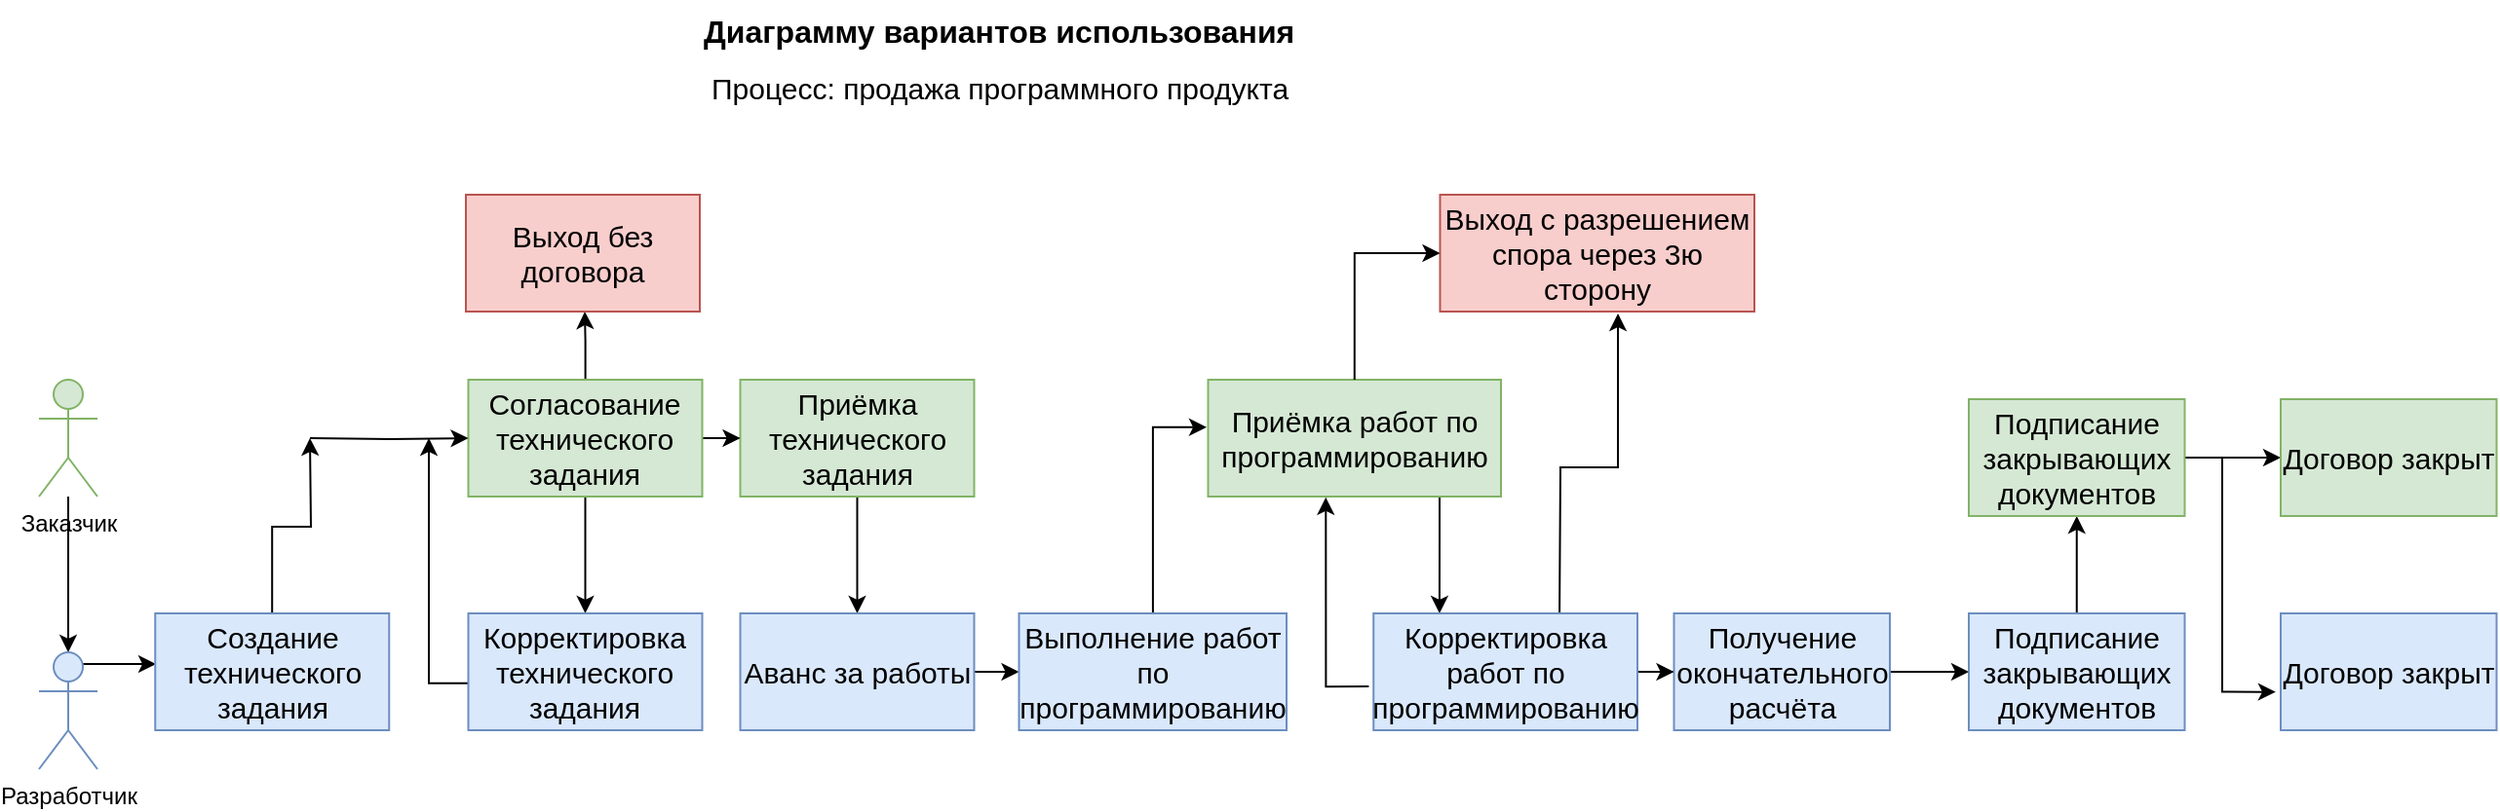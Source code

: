 <mxfile version="15.4.1" type="device"><diagram id="yPxyJZ8AM_hMuL3Unpa9" name="complex gitflow"><mxGraphModel dx="1673" dy="900" grid="1" gridSize="10" guides="1" tooltips="1" connect="1" arrows="1" fold="1" page="1" pageScale="1" pageWidth="1100" pageHeight="850" math="0" shadow="0"><root><mxCell id="0"/><mxCell id="1" parent="0"/><UserObject label="Диаграмму вариантов использования" link="https://nvie.com/posts/a-successful-git-branching-model/" id="9hBKPDzoitwpIBdzFDQ7-2"><mxCell style="text;whiteSpace=wrap;html=1;fontStyle=1;fontSize=16;" parent="1" vertex="1"><mxGeometry x="389" y="30" width="427.75" height="20" as="geometry"/></mxCell></UserObject><mxCell id="9yvrEu68hSg8ux5ZB1VL-1" value="&lt;span&gt;&lt;/span&gt;&lt;span&gt;&lt;/span&gt;&lt;span&gt;&lt;font style=&quot;font-size: 15px&quot;&gt;Процесс: продажа программного продукта&lt;/font&gt;&lt;/span&gt;" style="text;whiteSpace=wrap;html=1;" vertex="1" parent="1"><mxGeometry x="392.5" y="60" width="307.75" height="30" as="geometry"/></mxCell><mxCell id="9yvrEu68hSg8ux5ZB1VL-5" value="" style="edgeStyle=orthogonalEdgeStyle;rounded=0;orthogonalLoop=1;jettySize=auto;html=1;fontSize=15;" edge="1" parent="1" source="9yvrEu68hSg8ux5ZB1VL-3" target="9yvrEu68hSg8ux5ZB1VL-4"><mxGeometry relative="1" as="geometry"/></mxCell><mxCell id="9yvrEu68hSg8ux5ZB1VL-3" value="Заказчик" style="shape=umlActor;verticalLabelPosition=bottom;verticalAlign=top;html=1;outlineConnect=0;fillColor=#d5e8d4;strokeColor=#82b366;" vertex="1" parent="1"><mxGeometry x="50" y="225" width="30" height="60" as="geometry"/></mxCell><mxCell id="9yvrEu68hSg8ux5ZB1VL-6" style="edgeStyle=orthogonalEdgeStyle;rounded=0;orthogonalLoop=1;jettySize=auto;html=1;exitX=0.25;exitY=0.1;exitDx=0;exitDy=0;exitPerimeter=0;fontSize=15;" edge="1" parent="1" source="9yvrEu68hSg8ux5ZB1VL-4"><mxGeometry relative="1" as="geometry"><mxPoint x="110" y="371" as="targetPoint"/></mxGeometry></mxCell><mxCell id="9yvrEu68hSg8ux5ZB1VL-4" value="Разработчик" style="shape=umlActor;verticalLabelPosition=bottom;verticalAlign=top;html=1;outlineConnect=0;fillColor=#dae8fc;strokeColor=#6c8ebf;" vertex="1" parent="1"><mxGeometry x="50" y="365" width="30" height="60" as="geometry"/></mxCell><mxCell id="9yvrEu68hSg8ux5ZB1VL-11" value="" style="edgeStyle=orthogonalEdgeStyle;rounded=0;orthogonalLoop=1;jettySize=auto;html=1;fontSize=15;" edge="1" parent="1" source="9yvrEu68hSg8ux5ZB1VL-7"><mxGeometry relative="1" as="geometry"><mxPoint x="189" y="255" as="targetPoint"/></mxGeometry></mxCell><mxCell id="9yvrEu68hSg8ux5ZB1VL-7" value="Создание технического задания" style="rounded=0;whiteSpace=wrap;html=1;fontSize=15;fillColor=#dae8fc;strokeColor=#6c8ebf;" vertex="1" parent="1"><mxGeometry x="109.63" y="345" width="120" height="60" as="geometry"/></mxCell><mxCell id="9yvrEu68hSg8ux5ZB1VL-14" value="" style="edgeStyle=orthogonalEdgeStyle;rounded=0;orthogonalLoop=1;jettySize=auto;html=1;fontSize=15;" edge="1" parent="1" source="9yvrEu68hSg8ux5ZB1VL-8" target="9yvrEu68hSg8ux5ZB1VL-9"><mxGeometry relative="1" as="geometry"/></mxCell><mxCell id="9yvrEu68hSg8ux5ZB1VL-15" value="" style="edgeStyle=orthogonalEdgeStyle;rounded=0;orthogonalLoop=1;jettySize=auto;html=1;fontSize=15;" edge="1" parent="1" source="9yvrEu68hSg8ux5ZB1VL-8" target="9yvrEu68hSg8ux5ZB1VL-13"><mxGeometry relative="1" as="geometry"/></mxCell><mxCell id="9yvrEu68hSg8ux5ZB1VL-39" style="edgeStyle=orthogonalEdgeStyle;rounded=0;orthogonalLoop=1;jettySize=auto;html=1;fontSize=15;" edge="1" parent="1" source="9yvrEu68hSg8ux5ZB1VL-8"><mxGeometry relative="1" as="geometry"><mxPoint x="330" y="190" as="targetPoint"/></mxGeometry></mxCell><mxCell id="9yvrEu68hSg8ux5ZB1VL-8" value="Согласование технического задания" style="rounded=0;whiteSpace=wrap;html=1;fontSize=15;fillColor=#d5e8d4;strokeColor=#82b366;" vertex="1" parent="1"><mxGeometry x="270.25" y="225" width="120" height="60" as="geometry"/></mxCell><mxCell id="9yvrEu68hSg8ux5ZB1VL-17" value="" style="edgeStyle=orthogonalEdgeStyle;rounded=0;orthogonalLoop=1;jettySize=auto;html=1;fontSize=15;exitX=0.013;exitY=0.598;exitDx=0;exitDy=0;exitPerimeter=0;" edge="1" parent="1" source="9yvrEu68hSg8ux5ZB1VL-9"><mxGeometry relative="1" as="geometry"><mxPoint x="250" y="255" as="targetPoint"/><Array as="points"><mxPoint x="250" y="381"/><mxPoint x="250" y="255"/></Array></mxGeometry></mxCell><mxCell id="9yvrEu68hSg8ux5ZB1VL-9" value="Корректировка технического задания" style="rounded=0;whiteSpace=wrap;html=1;fontSize=15;fillColor=#dae8fc;strokeColor=#6c8ebf;" vertex="1" parent="1"><mxGeometry x="270.25" y="345" width="120" height="60" as="geometry"/></mxCell><mxCell id="9yvrEu68hSg8ux5ZB1VL-12" value="" style="edgeStyle=orthogonalEdgeStyle;rounded=0;orthogonalLoop=1;jettySize=auto;html=1;fontSize=15;" edge="1" parent="1" target="9yvrEu68hSg8ux5ZB1VL-8"><mxGeometry relative="1" as="geometry"><mxPoint x="189" y="255" as="sourcePoint"/></mxGeometry></mxCell><mxCell id="9yvrEu68hSg8ux5ZB1VL-19" value="" style="edgeStyle=orthogonalEdgeStyle;rounded=0;orthogonalLoop=1;jettySize=auto;html=1;fontSize=15;" edge="1" parent="1" source="9yvrEu68hSg8ux5ZB1VL-13" target="9yvrEu68hSg8ux5ZB1VL-18"><mxGeometry relative="1" as="geometry"/></mxCell><mxCell id="9yvrEu68hSg8ux5ZB1VL-13" value="Приёмка технического задания" style="rounded=0;whiteSpace=wrap;html=1;fontSize=15;fillColor=#d5e8d4;strokeColor=#82b366;" vertex="1" parent="1"><mxGeometry x="409.75" y="225" width="120" height="60" as="geometry"/></mxCell><mxCell id="9yvrEu68hSg8ux5ZB1VL-21" value="" style="edgeStyle=orthogonalEdgeStyle;rounded=0;orthogonalLoop=1;jettySize=auto;html=1;fontSize=15;" edge="1" parent="1" source="9yvrEu68hSg8ux5ZB1VL-18" target="9yvrEu68hSg8ux5ZB1VL-20"><mxGeometry relative="1" as="geometry"/></mxCell><mxCell id="9yvrEu68hSg8ux5ZB1VL-18" value="Аванс за работы" style="rounded=0;whiteSpace=wrap;html=1;fontSize=15;fillColor=#dae8fc;strokeColor=#6c8ebf;" vertex="1" parent="1"><mxGeometry x="409.75" y="345" width="120" height="60" as="geometry"/></mxCell><mxCell id="9yvrEu68hSg8ux5ZB1VL-24" value="" style="edgeStyle=orthogonalEdgeStyle;rounded=0;orthogonalLoop=1;jettySize=auto;html=1;fontSize=15;entryX=-0.005;entryY=0.407;entryDx=0;entryDy=0;entryPerimeter=0;" edge="1" parent="1" source="9yvrEu68hSg8ux5ZB1VL-20" target="9yvrEu68hSg8ux5ZB1VL-22"><mxGeometry relative="1" as="geometry"><mxPoint x="628" y="295" as="targetPoint"/></mxGeometry></mxCell><mxCell id="9yvrEu68hSg8ux5ZB1VL-20" value="Выполнение работ по программированию" style="rounded=0;whiteSpace=wrap;html=1;fontSize=15;fillColor=#dae8fc;strokeColor=#6c8ebf;" vertex="1" parent="1"><mxGeometry x="552.75" y="345" width="137.25" height="60" as="geometry"/></mxCell><mxCell id="9yvrEu68hSg8ux5ZB1VL-25" value="" style="edgeStyle=orthogonalEdgeStyle;rounded=0;orthogonalLoop=1;jettySize=auto;html=1;fontSize=15;entryX=0.25;entryY=0;entryDx=0;entryDy=0;" edge="1" parent="1" source="9yvrEu68hSg8ux5ZB1VL-22" target="9yvrEu68hSg8ux5ZB1VL-23"><mxGeometry relative="1" as="geometry"><Array as="points"><mxPoint x="768" y="305"/></Array></mxGeometry></mxCell><mxCell id="9yvrEu68hSg8ux5ZB1VL-22" value="Приёмка&amp;nbsp;работ по программированию" style="rounded=0;whiteSpace=wrap;html=1;fontSize=15;fillColor=#d5e8d4;strokeColor=#82b366;" vertex="1" parent="1"><mxGeometry x="649.75" y="225" width="150.25" height="60" as="geometry"/></mxCell><mxCell id="9yvrEu68hSg8ux5ZB1VL-26" value="" style="edgeStyle=orthogonalEdgeStyle;rounded=0;orthogonalLoop=1;jettySize=auto;html=1;fontSize=15;entryX=0.402;entryY=1.007;entryDx=0;entryDy=0;entryPerimeter=0;exitX=-0.018;exitY=0.626;exitDx=0;exitDy=0;exitPerimeter=0;" edge="1" parent="1" source="9yvrEu68hSg8ux5ZB1VL-23" target="9yvrEu68hSg8ux5ZB1VL-22"><mxGeometry relative="1" as="geometry"><mxPoint x="700" y="295" as="targetPoint"/><Array as="points"><mxPoint x="710" y="383"/></Array></mxGeometry></mxCell><mxCell id="9yvrEu68hSg8ux5ZB1VL-28" value="" style="edgeStyle=orthogonalEdgeStyle;rounded=0;orthogonalLoop=1;jettySize=auto;html=1;fontSize=15;" edge="1" parent="1" source="9yvrEu68hSg8ux5ZB1VL-23" target="9yvrEu68hSg8ux5ZB1VL-27"><mxGeometry relative="1" as="geometry"/></mxCell><mxCell id="9yvrEu68hSg8ux5ZB1VL-42" value="" style="edgeStyle=orthogonalEdgeStyle;rounded=0;orthogonalLoop=1;jettySize=auto;html=1;fontSize=15;entryX=0.566;entryY=1.017;entryDx=0;entryDy=0;entryPerimeter=0;" edge="1" parent="1" target="9yvrEu68hSg8ux5ZB1VL-41"><mxGeometry relative="1" as="geometry"><mxPoint x="830" y="350" as="sourcePoint"/></mxGeometry></mxCell><mxCell id="9yvrEu68hSg8ux5ZB1VL-23" value="Корректировка работ по программированию" style="rounded=0;whiteSpace=wrap;html=1;fontSize=15;fillColor=#dae8fc;strokeColor=#6c8ebf;" vertex="1" parent="1"><mxGeometry x="734.63" y="345" width="135.37" height="60" as="geometry"/></mxCell><mxCell id="9yvrEu68hSg8ux5ZB1VL-32" value="" style="edgeStyle=orthogonalEdgeStyle;rounded=0;orthogonalLoop=1;jettySize=auto;html=1;fontSize=15;" edge="1" parent="1" source="9yvrEu68hSg8ux5ZB1VL-27" target="9yvrEu68hSg8ux5ZB1VL-31"><mxGeometry relative="1" as="geometry"/></mxCell><mxCell id="9yvrEu68hSg8ux5ZB1VL-27" value="Получение окончательного расчёта" style="rounded=0;whiteSpace=wrap;html=1;fontSize=15;fillColor=#dae8fc;strokeColor=#6c8ebf;" vertex="1" parent="1"><mxGeometry x="888.75" y="345" width="110.75" height="60" as="geometry"/></mxCell><mxCell id="9yvrEu68hSg8ux5ZB1VL-34" value="" style="edgeStyle=orthogonalEdgeStyle;rounded=0;orthogonalLoop=1;jettySize=auto;html=1;fontSize=15;" edge="1" parent="1" source="9yvrEu68hSg8ux5ZB1VL-31" target="9yvrEu68hSg8ux5ZB1VL-33"><mxGeometry relative="1" as="geometry"/></mxCell><mxCell id="9yvrEu68hSg8ux5ZB1VL-31" value="Подписание закрывающих документов" style="rounded=0;whiteSpace=wrap;html=1;fontSize=15;fillColor=#dae8fc;strokeColor=#6c8ebf;" vertex="1" parent="1"><mxGeometry x="1040" y="345" width="110.75" height="60" as="geometry"/></mxCell><mxCell id="9yvrEu68hSg8ux5ZB1VL-37" value="" style="edgeStyle=orthogonalEdgeStyle;rounded=0;orthogonalLoop=1;jettySize=auto;html=1;fontSize=15;" edge="1" parent="1" source="9yvrEu68hSg8ux5ZB1VL-33" target="9yvrEu68hSg8ux5ZB1VL-35"><mxGeometry relative="1" as="geometry"/></mxCell><mxCell id="9yvrEu68hSg8ux5ZB1VL-38" style="edgeStyle=orthogonalEdgeStyle;rounded=0;orthogonalLoop=1;jettySize=auto;html=1;fontSize=15;entryX=-0.023;entryY=0.672;entryDx=0;entryDy=0;entryPerimeter=0;" edge="1" parent="1" source="9yvrEu68hSg8ux5ZB1VL-33" target="9yvrEu68hSg8ux5ZB1VL-36"><mxGeometry relative="1" as="geometry"><mxPoint x="1190" y="385" as="targetPoint"/><Array as="points"><mxPoint x="1170" y="265"/><mxPoint x="1170" y="385"/></Array></mxGeometry></mxCell><mxCell id="9yvrEu68hSg8ux5ZB1VL-33" value="Подписание закрывающих документов" style="rounded=0;whiteSpace=wrap;html=1;fontSize=15;fillColor=#d5e8d4;strokeColor=#82b366;" vertex="1" parent="1"><mxGeometry x="1040" y="235" width="110.75" height="60" as="geometry"/></mxCell><mxCell id="9yvrEu68hSg8ux5ZB1VL-35" value="Договор закрыт" style="rounded=0;whiteSpace=wrap;html=1;fontSize=15;fillColor=#d5e8d4;strokeColor=#82b366;" vertex="1" parent="1"><mxGeometry x="1200" y="235" width="110.75" height="60" as="geometry"/></mxCell><mxCell id="9yvrEu68hSg8ux5ZB1VL-36" value="Договор закрыт" style="rounded=0;whiteSpace=wrap;html=1;fontSize=15;fillColor=#dae8fc;strokeColor=#6c8ebf;" vertex="1" parent="1"><mxGeometry x="1200" y="345" width="110.75" height="60" as="geometry"/></mxCell><mxCell id="9yvrEu68hSg8ux5ZB1VL-40" value="Выход без договора" style="rounded=0;whiteSpace=wrap;html=1;fontSize=15;fillColor=#f8cecc;strokeColor=#b85450;" vertex="1" parent="1"><mxGeometry x="269" y="130" width="120" height="60" as="geometry"/></mxCell><mxCell id="9yvrEu68hSg8ux5ZB1VL-41" value="Выход с разрешением спора через 3ю сторону" style="rounded=0;whiteSpace=wrap;html=1;fontSize=15;fillColor=#f8cecc;strokeColor=#b85450;" vertex="1" parent="1"><mxGeometry x="768.75" y="130" width="161.25" height="60" as="geometry"/></mxCell><mxCell id="9yvrEu68hSg8ux5ZB1VL-43" value="" style="edgeStyle=orthogonalEdgeStyle;rounded=0;orthogonalLoop=1;jettySize=auto;html=1;fontSize=15;exitX=0.5;exitY=0;exitDx=0;exitDy=0;entryX=0;entryY=0.5;entryDx=0;entryDy=0;" edge="1" parent="1" source="9yvrEu68hSg8ux5ZB1VL-22" target="9yvrEu68hSg8ux5ZB1VL-41"><mxGeometry relative="1" as="geometry"><mxPoint x="840" y="350" as="sourcePoint"/><mxPoint x="710" y="160" as="targetPoint"/><Array as="points"><mxPoint x="725" y="160"/></Array></mxGeometry></mxCell></root></mxGraphModel></diagram></mxfile>